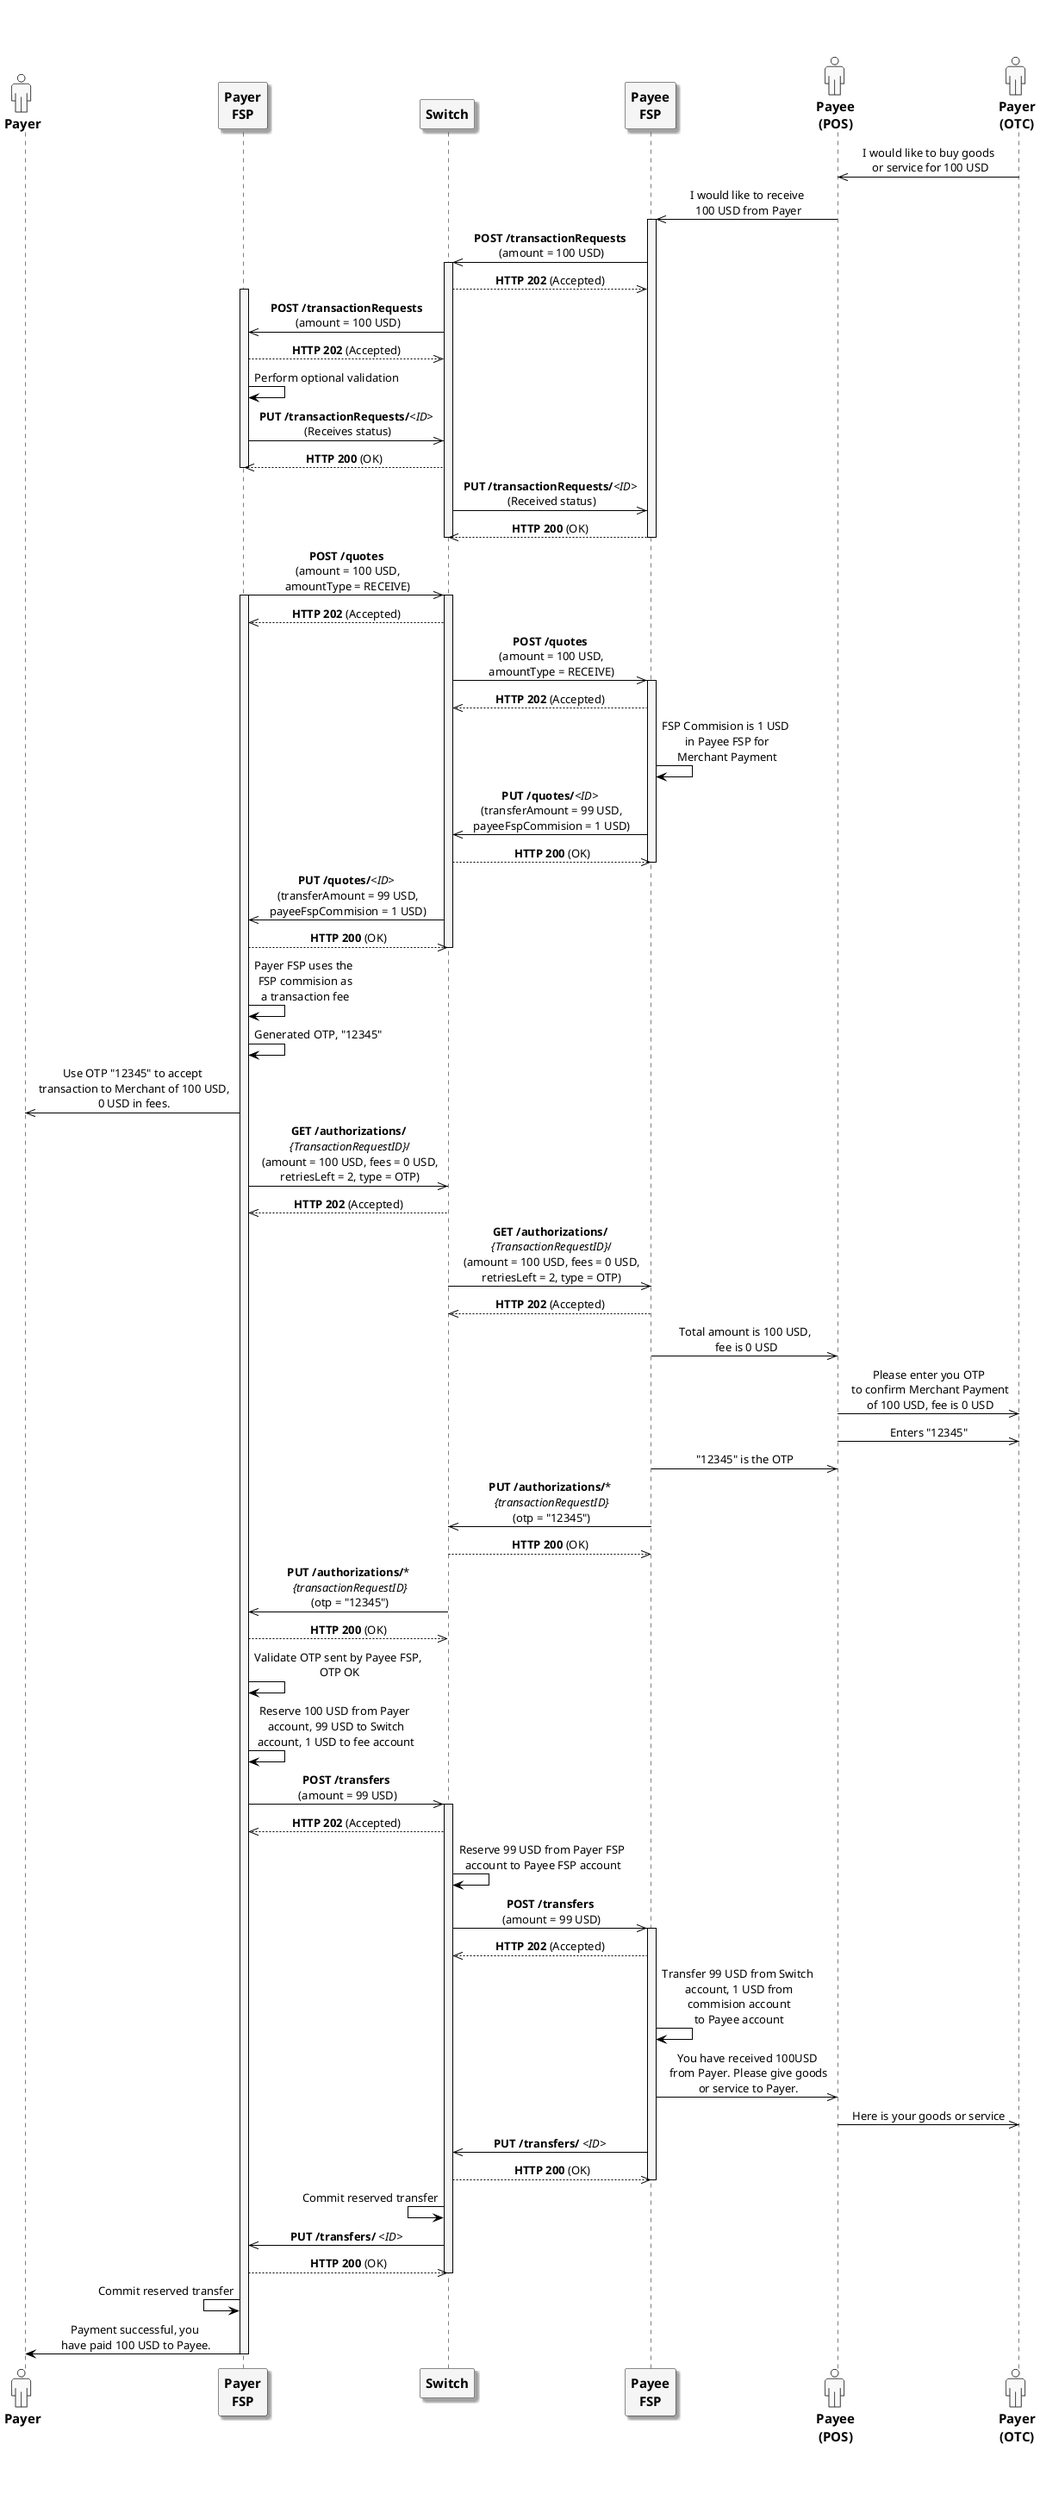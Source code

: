 /'*****
License
--------------
Copyright © 2017 Bill & Melinda Gates Foundation
The Mojaloop files are made available by the Bill & Melinda Gates Foundation under the Apache License, Version 2.0 (the "License") and you may not use these files except in compliance with the License. You may obtain a copy of the License at
http://www.apache.org/licenses/LICENSE-2.0
Unless required by applicable law or agreed to in writing, the Mojaloop files are distributed on an "AS IS" BASIS, WITHOUT WARRANTIES OR CONDITIONS OF ANY KIND, either express or implied. See the License for the specific language governing permissions and limitations under the License.
Contributors
--------------
This is the official list of the Mojaloop project contributors for this file.
Names of the original copyright holders (individuals or organizations)
should be listed with a '*' in the first column. People who have
contributed from an organization can be listed under the organization
that actually holds the copyright for their contributions (see the
Gates Foundation organization for an example). Those individuals should have
their names indented and be marked with a '-'. Email address can be added
optionally within square brackets <email>.
* Gates Foundation
- Name Surname <name.surname@gatesfoundation.com>

* Henk Kodde <henk.kodde@modusbox.com>
--------------
******'/

@startuml

' define actor image
sprite $actor [25x48/16] {
    0000000000010000000000000
    0000000006CAC910000000000
    0000000095101292000000000
    0000000651000119000000000
    0000000B10000018400000000
    0000001A10000016600000000
    0000000B10000017510000000
    000000083100001A210000000
    0000000191000176110000000
    000000003A866A61100000000
    0000000000466211100000000
    0003333333334443333310000
    0088888888888888888892000
    0821111111111111111118200
    8311111111111111111111A00
    A111111111111111111111A20
    A111111111111111111111A20
    A111111111111111111111A20
    A111111111111111111111A20
    A111111111111111111111A20
    A111111111111111111111A20
    A111111111111111111111A20
    A111111111111111111111A20
    A111551111111111138111A20
    A111661111111111139111A20
    A211661111111111139111A20
    A211661111111111139111A20
    A211661111161111139111A20
    A2116611111A2111139111A20
    A2116611111A2111139111A20
    A2116611111A2111139111A20
    A7669611111A211113A666B20
    36669611111A211113A666610
    00016611111A2111139111110
    00006611111A2111139100000
    00006611111A2111139100000
    00006611111A2111139100000
    00006611111A2111139100000
    00006611111A2111139100000
    00006611111A2111139100000
    00006611111A2111139100000
    00006611111A2111139100000
    00006611111A2111139100000
    00006611111A2111139100000
    00006966666B7666679100000
    0000266666666666664100000
    0000000111111111111100000
    0000000000000000000000000
}

' declaring skinparam
skinparam sequenceMessageAlign center
skinparam shadowing false
skinparam defaultFontName Arial
skinparam monochrome true
skinparam SequenceLifeLineBackgroundColor WhiteSmoke
skinparam SequenceLifeLineBorderColor Black
skinparam ActorFontStyle Bold
skinparam ActorFontSize 15
skinparam ParticipantFontStyle Bold
skinparam ParticipantFontSize 15
skinparam ParticipantBackgroundColor WhiteSmoke
skinparam ArrowColor Black

skinparam actor {
    Bordercolor none
    Backgroundcolor none
    shadowing false
}

skinparam participant {
    shadowing true
}

' declare title
' title Merchant-Initiated Merchant Payment authorized on POS example

' Actor Keys:
' participant - FSP(Payer/Payee) and Switch
' actor - Payee/Payer(OTC/Agent)

' declare actors
actor "<$actor>\nPayer" as Payer
participant "Payer\nFSP" as PayerFSP
participant "Switch" as SWITCH
participant "Payee\nFSP" as PayeeFSP
actor "<$actor>\nPayee\n(POS)" as PayeePOS
actor "<$actor>\nPayer\n(OTC)" as PayerOTC

' start flow

PayeePOS <<- PayerOTC: I would like to buy goods\n or service for 100 USD
PayeeFSP <<- PayeePOS: I would like to receive\n 100 USD from Payer
activate PayeeFSP
PayeeFSP ->> SWITCH: **POST /transactionRequests**\n (amount = 100 USD)
activate SWITCH
PayeeFSP <<-- SWITCH: **HTTP 202** (Accepted)
activate PayerFSP
PayerFSP <<- SWITCH: **POST /transactionRequests**\n (amount = 100 USD)
PayerFSP -->> SWITCH: **HTTP 202** (Accepted)
PayerFSP -> PayerFSP: Perform optional validation
PayerFSP ->> SWITCH: **PUT /transactionRequests/**<i><ID></i>\n (Receives status)
PayerFSP <<-- SWITCH: **HTTP 200** (OK)
deactivate PayerFSP
SWITCH ->> PayeeFSP: **PUT /transactionRequests/**<i><ID></i>\n (Received status)
SWITCH <<-- PayeeFSP: **HTTP 200** (OK)
deactivate SWITCH
deactivate PayeeFSP
PayerFSP ->> SWITCH: **POST /quotes**\n (amount = 100 USD,\n amountType = RECEIVE)
activate PayerFSP
activate SWITCH
PayerFSP <<-- SWITCH: **HTTP 202** (Accepted)
SWITCH ->> PayeeFSP: **POST /quotes**\n (amount = 100 USD,\n amountType = RECEIVE)
activate PayeeFSP
SWITCH <<-- PayeeFSP: **HTTP 202** (Accepted)
PayeeFSP -> PayeeFSP: FSP Commision is 1 USD\n in Payee FSP for\n Merchant Payment
SWITCH <<- PayeeFSP: **PUT /quotes/**<i><ID></i>\n (transferAmount = 99 USD,\n payeeFspCommision = 1 USD)
SWITCH -->> PayeeFSP: **HTTP 200** (OK)
deactivate PayeeFSP
SWITCH ->> PayerFSP: **PUT /quotes/**<i><ID></i>\n (transferAmount = 99 USD,\n payeeFspCommision = 1 USD)
SWITCH <<-- PayerFSP: **HTTP 200** (OK)
deactivate SWITCH
PayerFSP -> PayerFSP: Payer FSP uses the\n FSP commision as\n a transaction fee
' deactivate PayerFSP
PayerFSP -> PayerFSP: Generated OTP, "12345"
' activate PayerFSP
Payer <<- PayerFSP: Use OTP "12345" to accept\n transaction to Merchant of 100 USD,\n 0 USD in fees.
PayerFSP ->> SWITCH: **GET /authorizations/**\n <i>{TransactionRequestID}</i>/\n (amount = 100 USD, fees = 0 USD,\n retriesLeft = 2, type = OTP)
PayerFSP <<-- SWITCH: **HTTP 202** (Accepted)
SWITCH ->> PayeeFSP: **GET /authorizations/**\n <i>{TransactionRequestID}</i>/\n (amount = 100 USD, fees = 0 USD,\n retriesLeft = 2, type = OTP)
SWITCH <<-- PayeeFSP: **HTTP 202** (Accepted)
PayeeFSP ->> PayeePOS: Total amount is 100 USD,\n fee is 0 USD
PayeePOS ->> PayerOTC: Please enter you OTP\n to confirm Merchant Payment\n of 100 USD, fee is 0 USD
PayeePOS ->> PayerOTC: Enters "12345"
PayeeFSP ->> PayeePOS: "12345" is the OTP
SWITCH <<- PayeeFSP: **PUT /authorizations/***\n <i>{transactionRequestID}</i>\n (otp = "12345")
SWITCH -->> PayeeFSP: **HTTP 200** (OK)
PayerFSP <<- SWITCH: **PUT /authorizations/***\n <i>{transactionRequestID}</i>\n (otp = "12345")
PayerFSP -->> SWITCH: **HTTP 200** (OK)
PayerFSP -> PayerFSP: Validate OTP sent by Payee FSP,\n OTP OK
' deactivate PayerFSP
PayerFSP -> PayerFSP: Reserve 100 USD from Payer\n account, 99 USD to Switch\n account, 1 USD to fee account
' activate PayerFSP
PayerFSP ->> SWITCH: **POST /transfers**\n (amount = 99 USD)
activate SWITCH
PayerFSP <<-- SWITCH: **HTTP 202** (Accepted)
SWITCH -> SWITCH: Reserve 99 USD from Payer FSP\n account to Payee FSP account
SWITCH ->> PayeeFSP: **POST /transfers**\n (amount = 99 USD)
activate PayeeFSP
SWITCH <<-- PayeeFSP: **HTTP 202** (Accepted)
PayeeFSP -> PayeeFSP: Transfer 99 USD from Switch\n account, 1 USD from\n commision account\n to Payee account
PayeeFSP ->> PayeePOS: You have received 100USD\n from Payer. Please give goods\n or service to Payer.
PayeePOS ->> PayerOTC: Here is your goods or service
SWITCH <<- PayeeFSP: **PUT /transfers/** <i><ID></i>
SWITCH -->> PayeeFSP: **HTTP 200** (OK)
deactivate PayeeFSP
SWITCH <- SWITCH: Commit reserved transfer
SWITCH ->> PayerFSP: **PUT /transfers/** <i><ID></i>
SWITCH <<-- PayerFSP: **HTTP 200** (OK)
deactivate SWITCH
PayerFSP <- PayerFSP: Commit reserved transfer
Payer <- PayerFSP: Payment successful, you\n have paid 100 USD to Payee.
deactivate PayerFSP
@enduml
